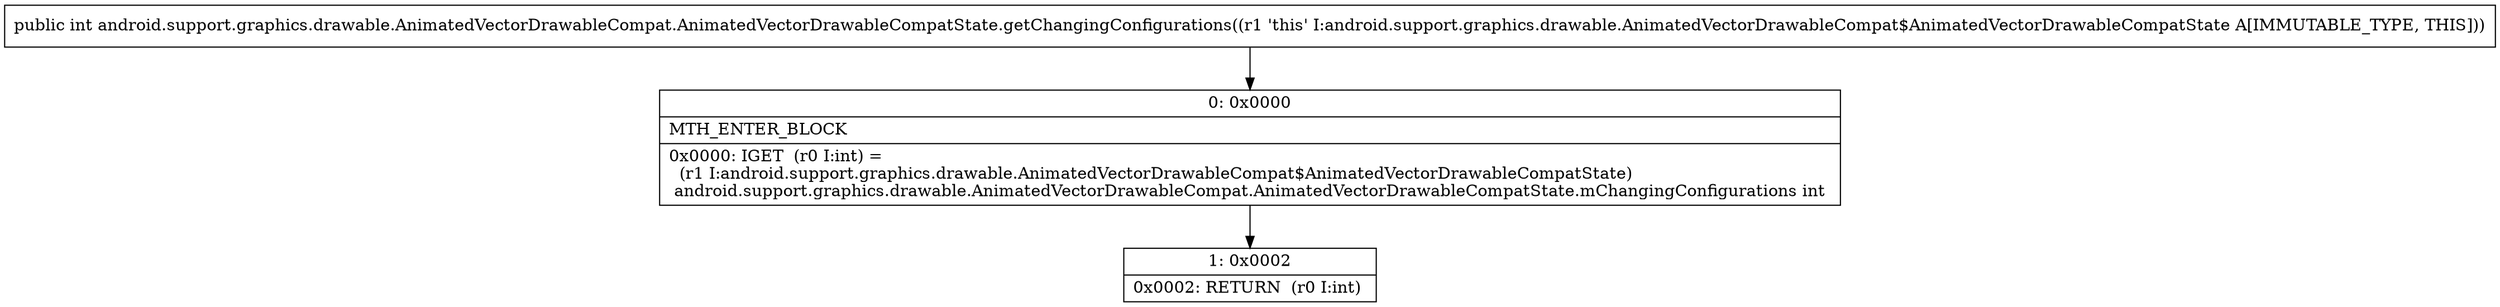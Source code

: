digraph "CFG forandroid.support.graphics.drawable.AnimatedVectorDrawableCompat.AnimatedVectorDrawableCompatState.getChangingConfigurations()I" {
Node_0 [shape=record,label="{0\:\ 0x0000|MTH_ENTER_BLOCK\l|0x0000: IGET  (r0 I:int) = \l  (r1 I:android.support.graphics.drawable.AnimatedVectorDrawableCompat$AnimatedVectorDrawableCompatState)\l android.support.graphics.drawable.AnimatedVectorDrawableCompat.AnimatedVectorDrawableCompatState.mChangingConfigurations int \l}"];
Node_1 [shape=record,label="{1\:\ 0x0002|0x0002: RETURN  (r0 I:int) \l}"];
MethodNode[shape=record,label="{public int android.support.graphics.drawable.AnimatedVectorDrawableCompat.AnimatedVectorDrawableCompatState.getChangingConfigurations((r1 'this' I:android.support.graphics.drawable.AnimatedVectorDrawableCompat$AnimatedVectorDrawableCompatState A[IMMUTABLE_TYPE, THIS])) }"];
MethodNode -> Node_0;
Node_0 -> Node_1;
}

